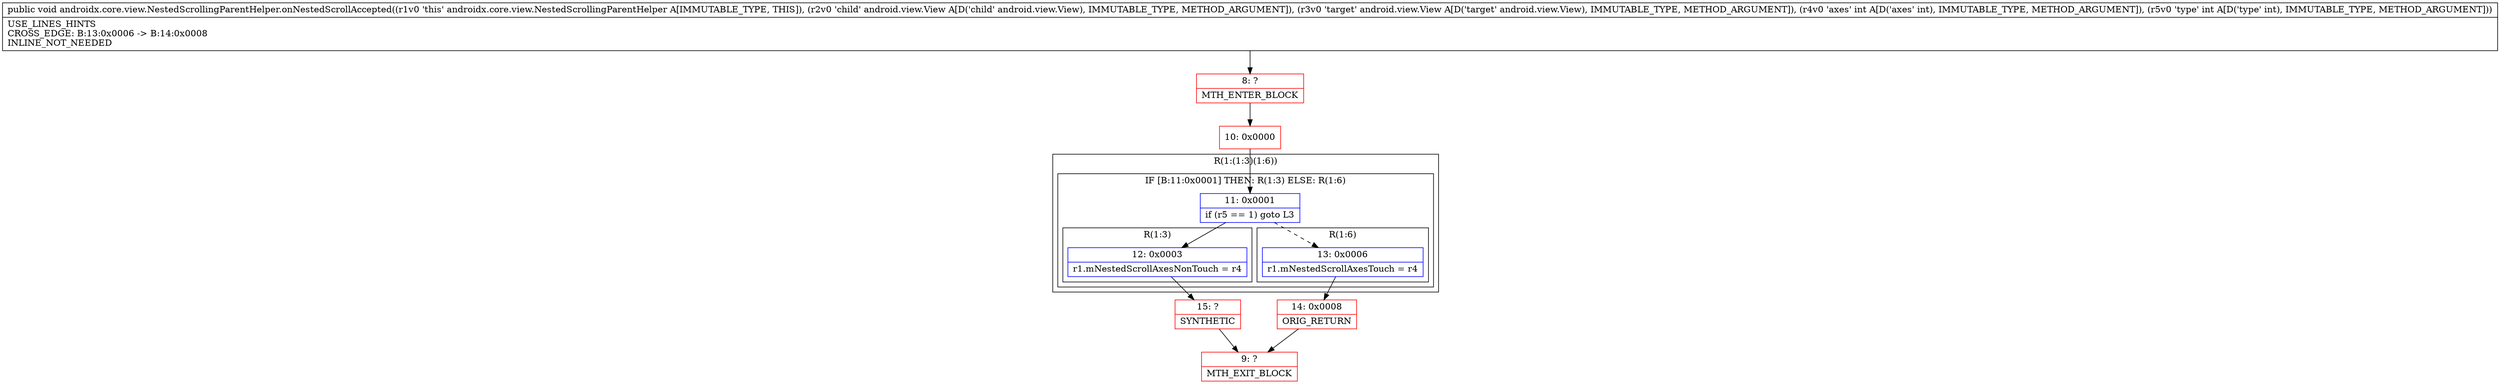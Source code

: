 digraph "CFG forandroidx.core.view.NestedScrollingParentHelper.onNestedScrollAccepted(Landroid\/view\/View;Landroid\/view\/View;II)V" {
subgraph cluster_Region_1754836693 {
label = "R(1:(1:3)(1:6))";
node [shape=record,color=blue];
subgraph cluster_IfRegion_405018894 {
label = "IF [B:11:0x0001] THEN: R(1:3) ELSE: R(1:6)";
node [shape=record,color=blue];
Node_11 [shape=record,label="{11\:\ 0x0001|if (r5 == 1) goto L3\l}"];
subgraph cluster_Region_418968905 {
label = "R(1:3)";
node [shape=record,color=blue];
Node_12 [shape=record,label="{12\:\ 0x0003|r1.mNestedScrollAxesNonTouch = r4\l}"];
}
subgraph cluster_Region_13464866 {
label = "R(1:6)";
node [shape=record,color=blue];
Node_13 [shape=record,label="{13\:\ 0x0006|r1.mNestedScrollAxesTouch = r4\l}"];
}
}
}
Node_8 [shape=record,color=red,label="{8\:\ ?|MTH_ENTER_BLOCK\l}"];
Node_10 [shape=record,color=red,label="{10\:\ 0x0000}"];
Node_15 [shape=record,color=red,label="{15\:\ ?|SYNTHETIC\l}"];
Node_9 [shape=record,color=red,label="{9\:\ ?|MTH_EXIT_BLOCK\l}"];
Node_14 [shape=record,color=red,label="{14\:\ 0x0008|ORIG_RETURN\l}"];
MethodNode[shape=record,label="{public void androidx.core.view.NestedScrollingParentHelper.onNestedScrollAccepted((r1v0 'this' androidx.core.view.NestedScrollingParentHelper A[IMMUTABLE_TYPE, THIS]), (r2v0 'child' android.view.View A[D('child' android.view.View), IMMUTABLE_TYPE, METHOD_ARGUMENT]), (r3v0 'target' android.view.View A[D('target' android.view.View), IMMUTABLE_TYPE, METHOD_ARGUMENT]), (r4v0 'axes' int A[D('axes' int), IMMUTABLE_TYPE, METHOD_ARGUMENT]), (r5v0 'type' int A[D('type' int), IMMUTABLE_TYPE, METHOD_ARGUMENT]))  | USE_LINES_HINTS\lCROSS_EDGE: B:13:0x0006 \-\> B:14:0x0008\lINLINE_NOT_NEEDED\l}"];
MethodNode -> Node_8;Node_11 -> Node_12;
Node_11 -> Node_13[style=dashed];
Node_12 -> Node_15;
Node_13 -> Node_14;
Node_8 -> Node_10;
Node_10 -> Node_11;
Node_15 -> Node_9;
Node_14 -> Node_9;
}

